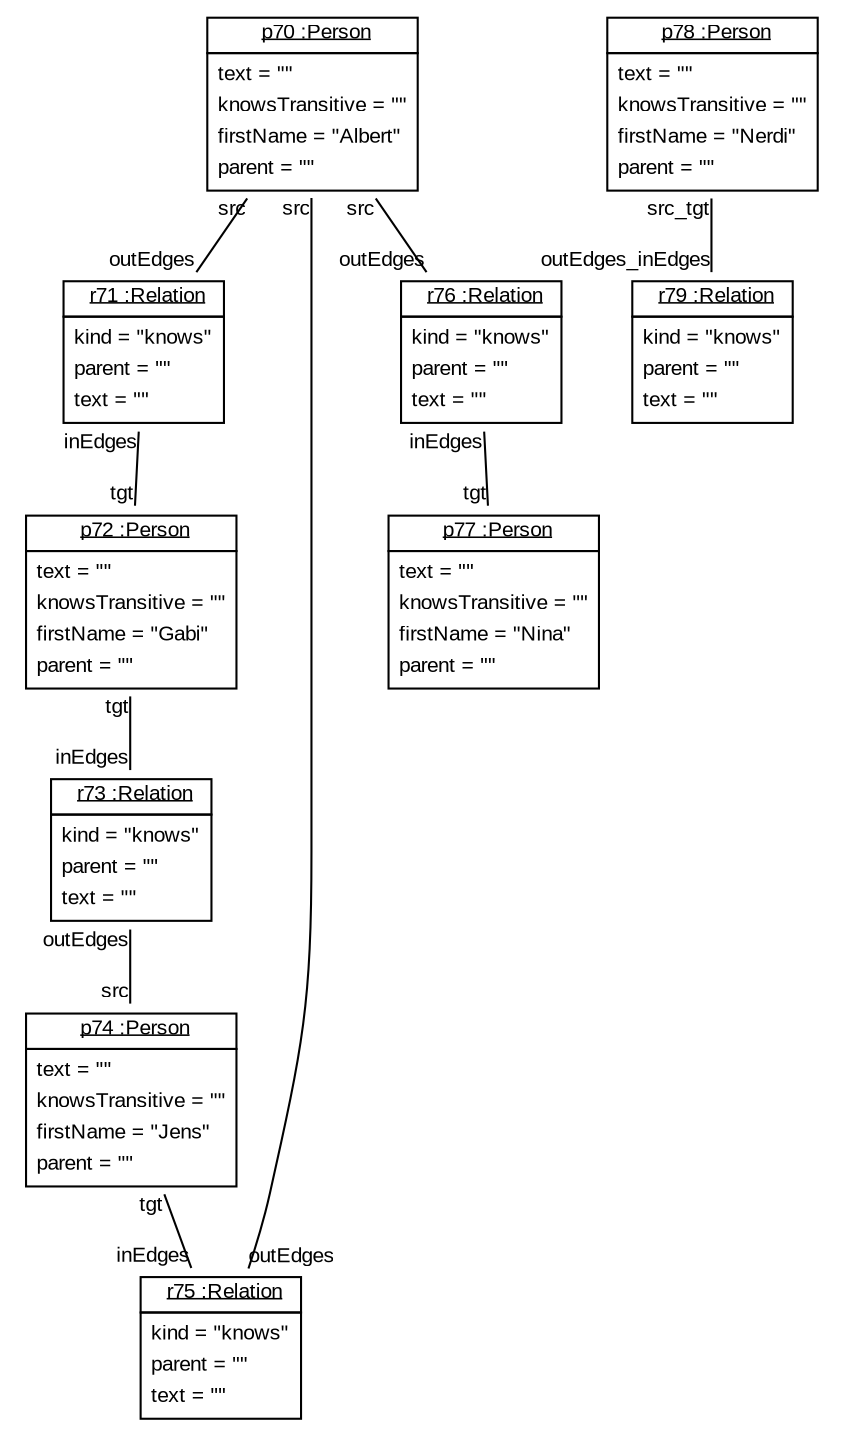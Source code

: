 graph ObjectDiagram {
   node [shape = none, fontsize = 10, fontname = "Arial"];
   edge [fontsize = 10, fontname = "Arial"];
   compound=true;

p70 [label=<<table border='0' cellborder='1' cellspacing='0'> <tr> <td href="../examples/org/sdmlib/examples/m2m/Person.java"> <u>p70 :Person</u></td></tr><tr><td><table border='0' cellborder='0' cellspacing='0'><tr><td align='left'>text = ""</td></tr><tr><td align='left'>knowsTransitive = ""</td></tr><tr><td align='left'>firstName = "Albert"</td></tr><tr><td align='left'>parent = ""</td></tr></table></td></tr></table>>];
r71 [label=<<table border='0' cellborder='1' cellspacing='0'> <tr> <td href="../examples/org/sdmlib/examples/m2m/Relation.java"> <u>r71 :Relation</u></td></tr><tr><td><table border='0' cellborder='0' cellspacing='0'><tr><td align='left'>kind = "knows"</td></tr><tr><td align='left'>parent = ""</td></tr><tr><td align='left'>text = ""</td></tr></table></td></tr></table>>];
p72 [label=<<table border='0' cellborder='1' cellspacing='0'> <tr> <td href="../examples/org/sdmlib/examples/m2m/Person.java"> <u>p72 :Person</u></td></tr><tr><td><table border='0' cellborder='0' cellspacing='0'><tr><td align='left'>text = ""</td></tr><tr><td align='left'>knowsTransitive = ""</td></tr><tr><td align='left'>firstName = "Gabi"</td></tr><tr><td align='left'>parent = ""</td></tr></table></td></tr></table>>];
r73 [label=<<table border='0' cellborder='1' cellspacing='0'> <tr> <td href="../examples/org/sdmlib/examples/m2m/Relation.java"> <u>r73 :Relation</u></td></tr><tr><td><table border='0' cellborder='0' cellspacing='0'><tr><td align='left'>kind = "knows"</td></tr><tr><td align='left'>parent = ""</td></tr><tr><td align='left'>text = ""</td></tr></table></td></tr></table>>];
p74 [label=<<table border='0' cellborder='1' cellspacing='0'> <tr> <td href="../examples/org/sdmlib/examples/m2m/Person.java"> <u>p74 :Person</u></td></tr><tr><td><table border='0' cellborder='0' cellspacing='0'><tr><td align='left'>text = ""</td></tr><tr><td align='left'>knowsTransitive = ""</td></tr><tr><td align='left'>firstName = "Jens"</td></tr><tr><td align='left'>parent = ""</td></tr></table></td></tr></table>>];
r75 [label=<<table border='0' cellborder='1' cellspacing='0'> <tr> <td href="../examples/org/sdmlib/examples/m2m/Relation.java"> <u>r75 :Relation</u></td></tr><tr><td><table border='0' cellborder='0' cellspacing='0'><tr><td align='left'>kind = "knows"</td></tr><tr><td align='left'>parent = ""</td></tr><tr><td align='left'>text = ""</td></tr></table></td></tr></table>>];
r76 [label=<<table border='0' cellborder='1' cellspacing='0'> <tr> <td href="../examples/org/sdmlib/examples/m2m/Relation.java"> <u>r76 :Relation</u></td></tr><tr><td><table border='0' cellborder='0' cellspacing='0'><tr><td align='left'>kind = "knows"</td></tr><tr><td align='left'>parent = ""</td></tr><tr><td align='left'>text = ""</td></tr></table></td></tr></table>>];
p77 [label=<<table border='0' cellborder='1' cellspacing='0'> <tr> <td href="../examples/org/sdmlib/examples/m2m/Person.java"> <u>p77 :Person</u></td></tr><tr><td><table border='0' cellborder='0' cellspacing='0'><tr><td align='left'>text = ""</td></tr><tr><td align='left'>knowsTransitive = ""</td></tr><tr><td align='left'>firstName = "Nina"</td></tr><tr><td align='left'>parent = ""</td></tr></table></td></tr></table>>];
p78 [label=<<table border='0' cellborder='1' cellspacing='0'> <tr> <td href="../examples/org/sdmlib/examples/m2m/Person.java"> <u>p78 :Person</u></td></tr><tr><td><table border='0' cellborder='0' cellspacing='0'><tr><td align='left'>text = ""</td></tr><tr><td align='left'>knowsTransitive = ""</td></tr><tr><td align='left'>firstName = "Nerdi"</td></tr><tr><td align='left'>parent = ""</td></tr></table></td></tr></table>>];
r79 [label=<<table border='0' cellborder='1' cellspacing='0'> <tr> <td href="../examples/org/sdmlib/examples/m2m/Relation.java"> <u>r79 :Relation</u></td></tr><tr><td><table border='0' cellborder='0' cellspacing='0'><tr><td align='left'>kind = "knows"</td></tr><tr><td align='left'>parent = ""</td></tr><tr><td align='left'>text = ""</td></tr></table></td></tr></table>>];

p70 -- r71 [headlabel = "outEdges" taillabel = "src"];
p70 -- r76 [headlabel = "outEdges" taillabel = "src"];
p70 -- r75 [headlabel = "outEdges" taillabel = "src"];
r71 -- p72 [headlabel = "tgt" taillabel = "inEdges"];
p72 -- r73 [headlabel = "inEdges" taillabel = "tgt"];
r73 -- p74 [headlabel = "src" taillabel = "outEdges"];
p74 -- r75 [headlabel = "inEdges" taillabel = "tgt"];
r76 -- p77 [headlabel = "tgt" taillabel = "inEdges"];
p78 -- r79 [headlabel = "outEdges_inEdges" taillabel = "src_tgt"];
}

